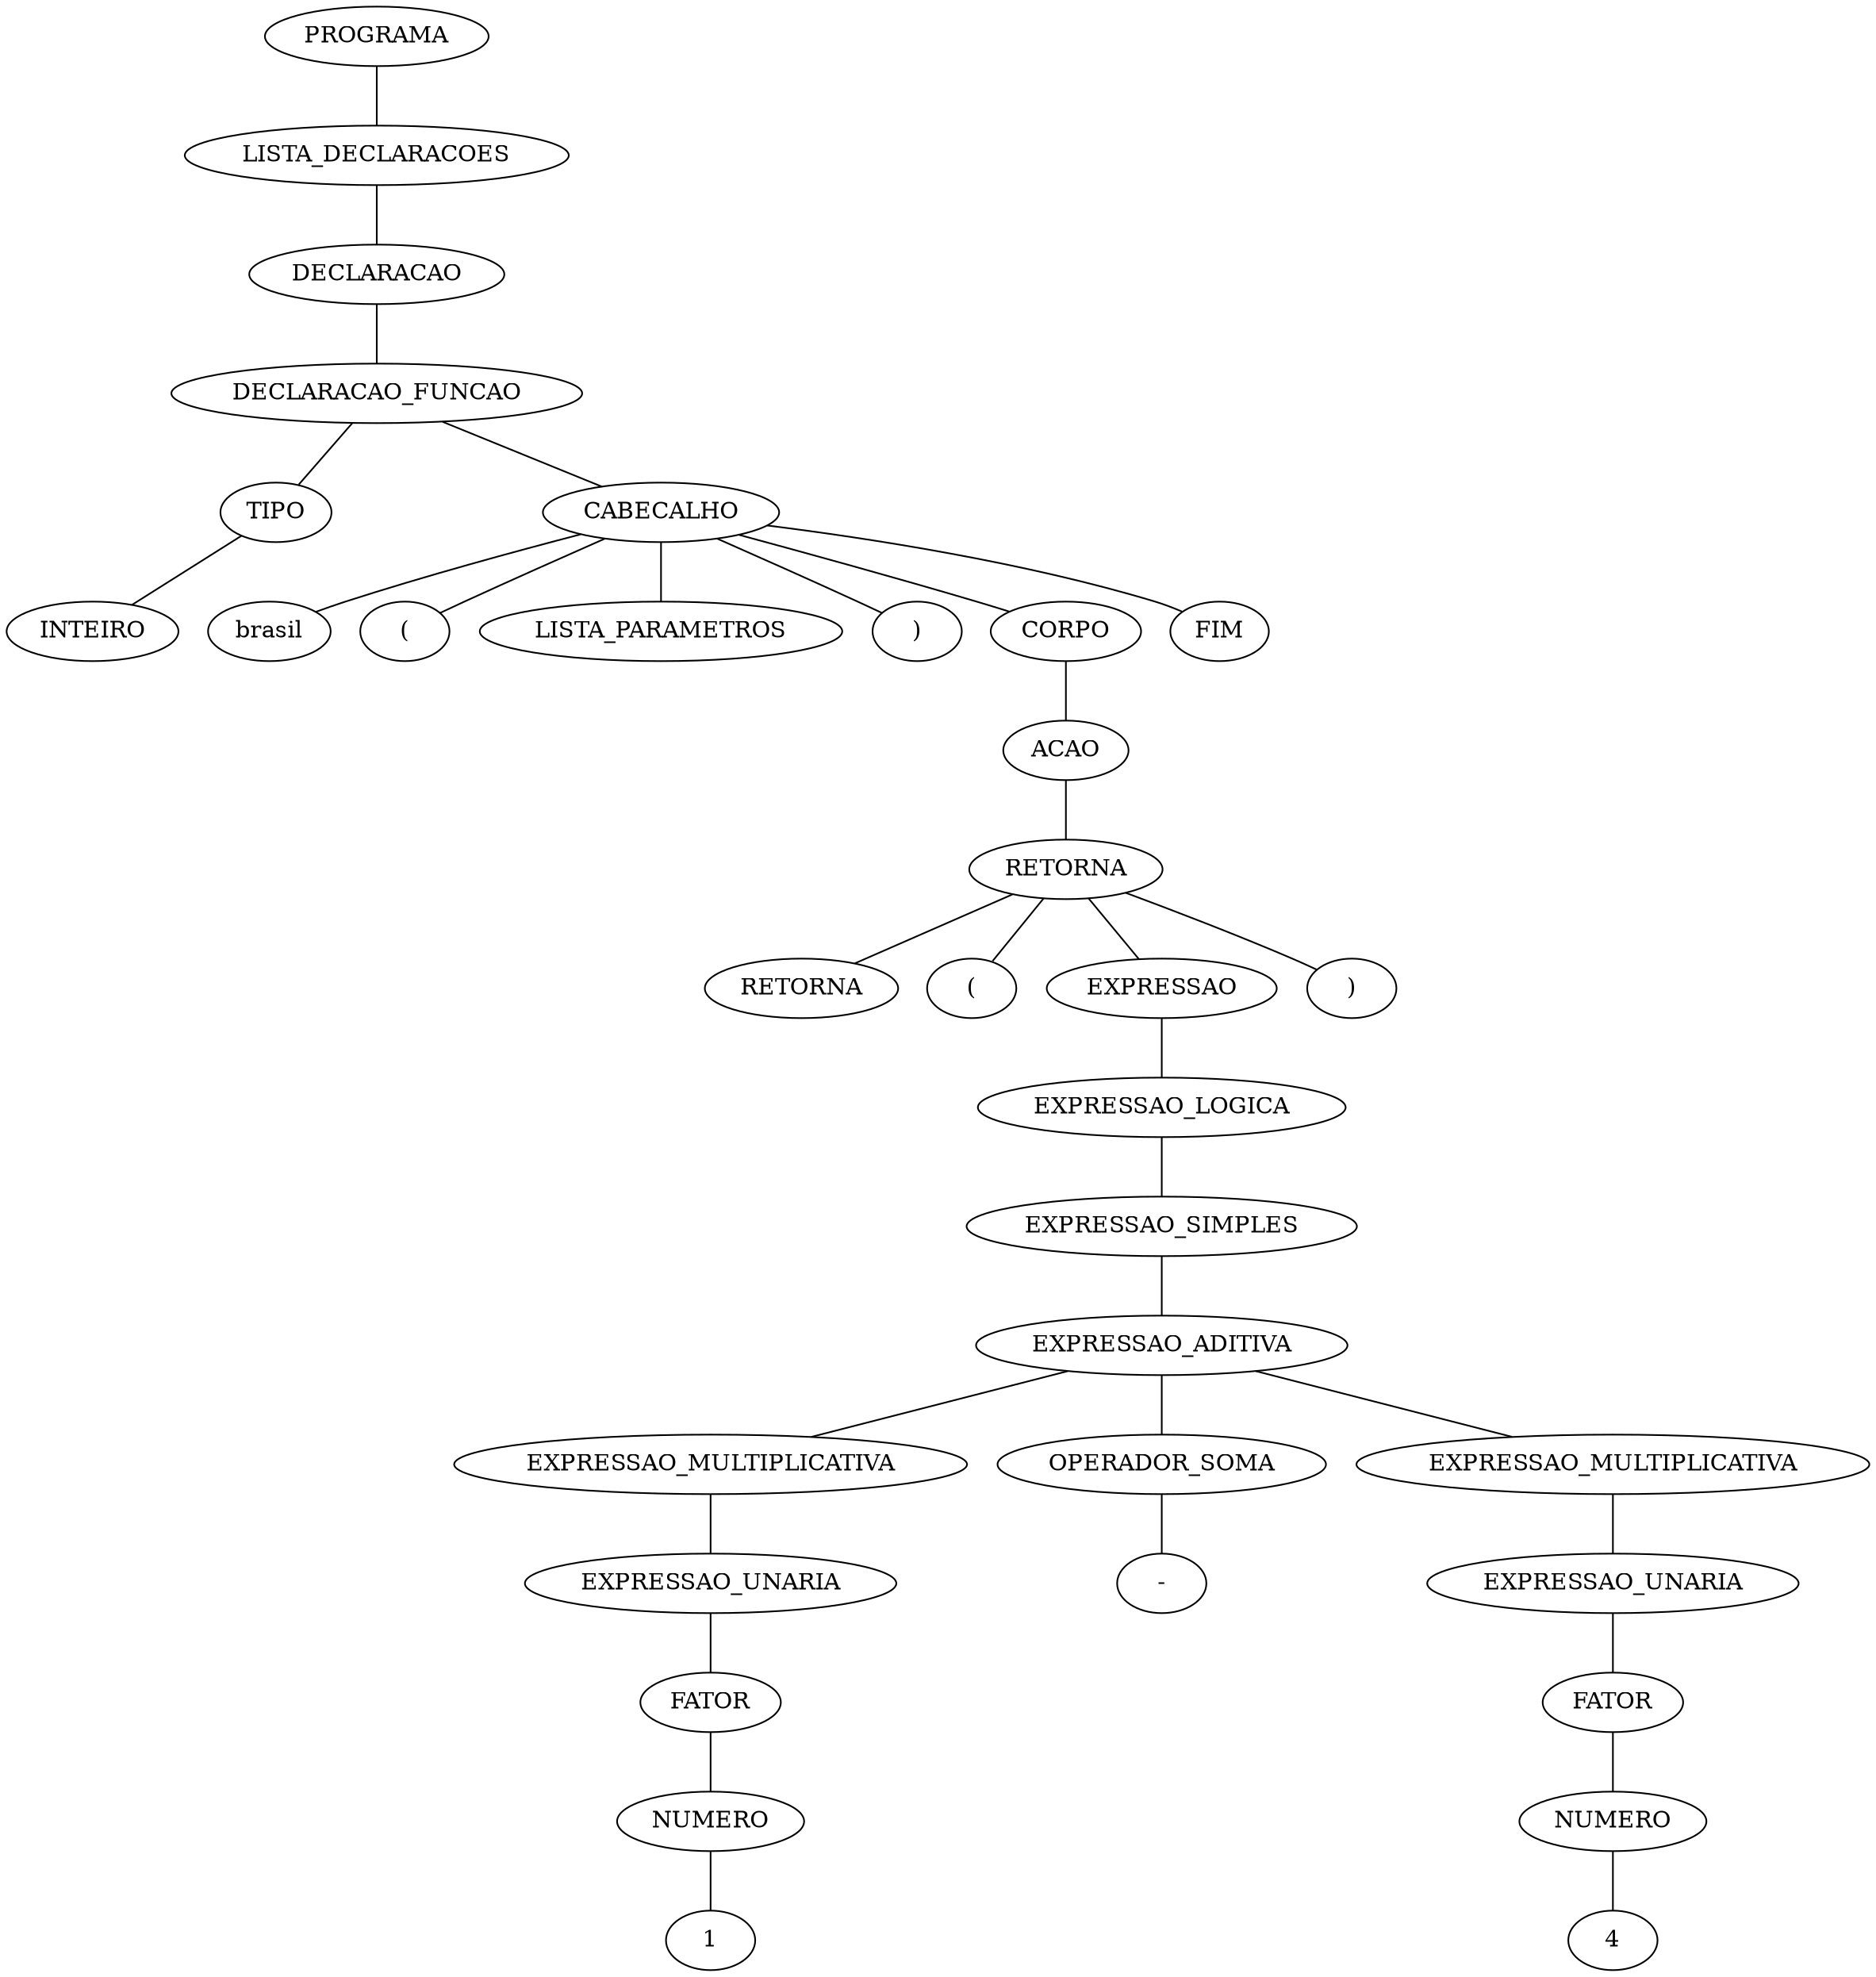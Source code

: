 strict graph G {
    32977584 [label="PROGRAMA"];
    32977680 [label="LISTA_DECLARACOES"];
    32977584 -- 32977680;
    32977680 [label="LISTA_DECLARACOES"];
    32977776 [label="DECLARACAO"];
    32977680 -- 32977776;
    32977776 [label="DECLARACAO"];
    32977904 [label="DECLARACAO_FUNCAO"];
    32977776 -- 32977904;
    32977904 [label="DECLARACAO_FUNCAO"];
    32978000 [label="TIPO"];
    32977904 -- 32978000;
    32978192 [label="CABECALHO"];
    32977904 -- 32978192;
    32978000 [label="TIPO"];
    32978096 [label="INTEIRO"];
    32978000 -- 32978096;
    32978096 [label="INTEIRO"];
    32978192 [label="CABECALHO"];
    32978288 [label="brasil"];
    32978192 -- 32978288;
    32978448 [label="("];
    32978192 -- 32978448;
    32978544 [label="LISTA_PARAMETROS"];
    32978192 -- 32978544;
    32978704 [label=")"];
    32978192 -- 32978704;
    32978800 [label="CORPO"];
    32978192 -- 32978800;
    32978240 [label="FIM"];
    32978192 -- 32978240;
    32978288 [label="brasil"];
    32978448 [label="("];
    32978544 [label="LISTA_PARAMETROS"];
    32978704 [label=")"];
    32978800 [label="CORPO"];
    32978896 [label="ACAO"];
    32978800 -- 32978896;
    32978896 [label="ACAO"];
    32978992 [label="RETORNA"];
    32978896 -- 32978992;
    32978992 [label="RETORNA"];
    32979088 [label="RETORNA"];
    32978992 -- 32979088;
    32979280 [label="("];
    32978992 -- 32979280;
    32979376 [label="EXPRESSAO"];
    32978992 -- 32979376;
    32982112 [label=")"];
    32978992 -- 32982112;
    32979088 [label="RETORNA"];
    32979280 [label="("];
    32979376 [label="EXPRESSAO"];
    32979472 [label="EXPRESSAO_LOGICA"];
    32979376 -- 32979472;
    32979472 [label="EXPRESSAO_LOGICA"];
    32979568 [label="EXPRESSAO_SIMPLES"];
    32979472 -- 32979568;
    32979568 [label="EXPRESSAO_SIMPLES"];
    32979664 [label="EXPRESSAO_ADITIVA"];
    32979568 -- 32979664;
    32979664 [label="EXPRESSAO_ADITIVA"];
    32979760 [label="EXPRESSAO_MULTIPLICATIVA"];
    32979664 -- 32979760;
    32981376 [label="OPERADOR_SOMA"];
    32979664 -- 32981376;
    32981568 [label="EXPRESSAO_MULTIPLICATIVA"];
    32979664 -- 32981568;
    32979760 [label="EXPRESSAO_MULTIPLICATIVA"];
    32979856 [label="EXPRESSAO_UNARIA"];
    32979760 -- 32979856;
    32979856 [label="EXPRESSAO_UNARIA"];
    32979952 [label="FATOR"];
    32979856 -- 32979952;
    32979952 [label="FATOR"];
    32981088 [label="NUMERO"];
    32979952 -- 32981088;
    32981088 [label="NUMERO"];
    32981216 [label="1"];
    32981088 -- 32981216;
    32981216 [label="1"];
    32981376 [label="OPERADOR_SOMA"];
    32981472 [label="-"];
    32981376 -- 32981472;
    32981472 [label="-"];
    32981568 [label="EXPRESSAO_MULTIPLICATIVA"];
    32981664 [label="EXPRESSAO_UNARIA"];
    32981568 -- 32981664;
    32981664 [label="EXPRESSAO_UNARIA"];
    32981760 [label="FATOR"];
    32981664 -- 32981760;
    32981760 [label="FATOR"];
    32981856 [label="NUMERO"];
    32981760 -- 32981856;
    32981856 [label="NUMERO"];
    32981984 [label="4"];
    32981856 -- 32981984;
    32981984 [label="4"];
    32982112 [label=")"];
    32978240 [label="FIM"];
}